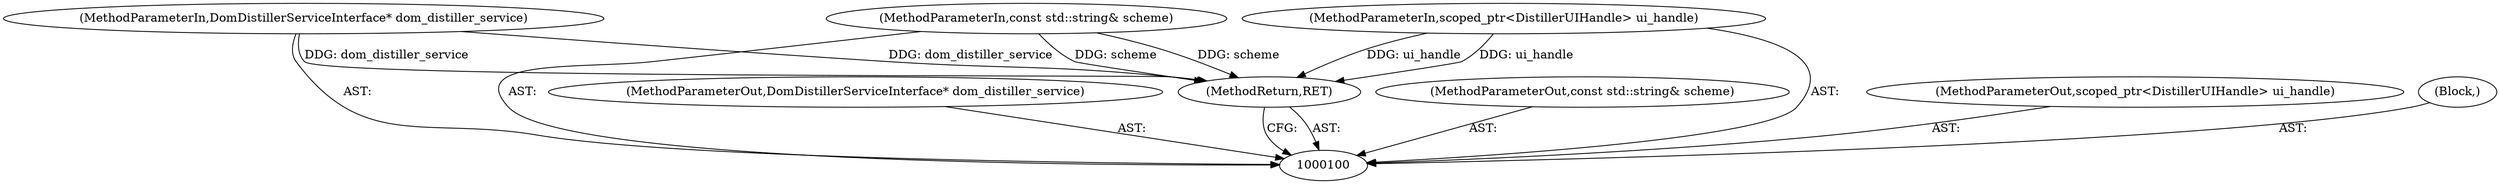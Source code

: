 digraph "0_Chrome_dcd10462fb49c72544719c490238f3a35edf3fc6_5" {
"1000105" [label="(MethodReturn,RET)"];
"1000101" [label="(MethodParameterIn,DomDistillerServiceInterface* dom_distiller_service)"];
"1000112" [label="(MethodParameterOut,DomDistillerServiceInterface* dom_distiller_service)"];
"1000102" [label="(MethodParameterIn,const std::string& scheme)"];
"1000113" [label="(MethodParameterOut,const std::string& scheme)"];
"1000103" [label="(MethodParameterIn,scoped_ptr<DistillerUIHandle> ui_handle)"];
"1000114" [label="(MethodParameterOut,scoped_ptr<DistillerUIHandle> ui_handle)"];
"1000104" [label="(Block,)"];
"1000105" -> "1000100"  [label="AST: "];
"1000105" -> "1000100"  [label="CFG: "];
"1000103" -> "1000105"  [label="DDG: ui_handle"];
"1000102" -> "1000105"  [label="DDG: scheme"];
"1000101" -> "1000105"  [label="DDG: dom_distiller_service"];
"1000101" -> "1000100"  [label="AST: "];
"1000101" -> "1000105"  [label="DDG: dom_distiller_service"];
"1000112" -> "1000100"  [label="AST: "];
"1000102" -> "1000100"  [label="AST: "];
"1000102" -> "1000105"  [label="DDG: scheme"];
"1000113" -> "1000100"  [label="AST: "];
"1000103" -> "1000100"  [label="AST: "];
"1000103" -> "1000105"  [label="DDG: ui_handle"];
"1000114" -> "1000100"  [label="AST: "];
"1000104" -> "1000100"  [label="AST: "];
}
